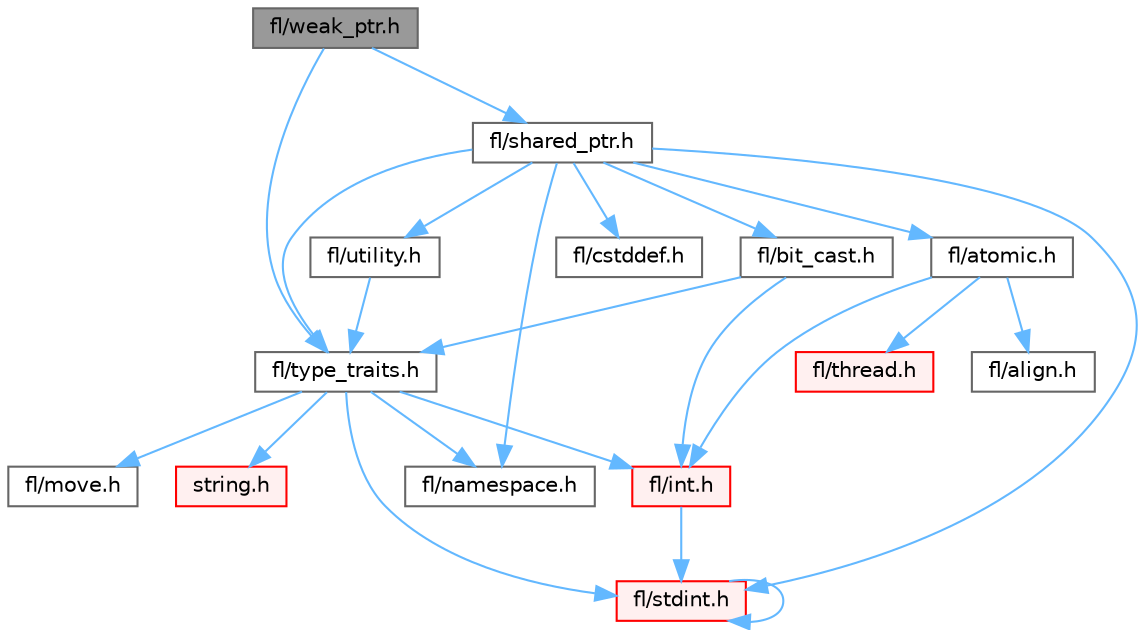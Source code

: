 digraph "fl/weak_ptr.h"
{
 // INTERACTIVE_SVG=YES
 // LATEX_PDF_SIZE
  bgcolor="transparent";
  edge [fontname=Helvetica,fontsize=10,labelfontname=Helvetica,labelfontsize=10];
  node [fontname=Helvetica,fontsize=10,shape=box,height=0.2,width=0.4];
  Node1 [id="Node000001",label="fl/weak_ptr.h",height=0.2,width=0.4,color="gray40", fillcolor="grey60", style="filled", fontcolor="black",tooltip=" "];
  Node1 -> Node2 [id="edge1_Node000001_Node000002",color="steelblue1",style="solid",tooltip=" "];
  Node2 [id="Node000002",label="fl/shared_ptr.h",height=0.2,width=0.4,color="grey40", fillcolor="white", style="filled",URL="$df/d6a/shared__ptr_8h.html",tooltip=" "];
  Node2 -> Node3 [id="edge2_Node000002_Node000003",color="steelblue1",style="solid",tooltip=" "];
  Node3 [id="Node000003",label="fl/namespace.h",height=0.2,width=0.4,color="grey40", fillcolor="white", style="filled",URL="$df/d2a/namespace_8h.html",tooltip="Implements the FastLED namespace macros."];
  Node2 -> Node4 [id="edge3_Node000002_Node000004",color="steelblue1",style="solid",tooltip=" "];
  Node4 [id="Node000004",label="fl/type_traits.h",height=0.2,width=0.4,color="grey40", fillcolor="white", style="filled",URL="$df/d63/type__traits_8h.html",tooltip=" "];
  Node4 -> Node5 [id="edge4_Node000004_Node000005",color="steelblue1",style="solid",tooltip=" "];
  Node5 [id="Node000005",label="string.h",height=0.2,width=0.4,color="red", fillcolor="#FFF0F0", style="filled",URL="$da/d66/string_8h.html",tooltip=" "];
  Node4 -> Node8 [id="edge5_Node000004_Node000008",color="steelblue1",style="solid",tooltip=" "];
  Node8 [id="Node000008",label="fl/stdint.h",height=0.2,width=0.4,color="red", fillcolor="#FFF0F0", style="filled",URL="$df/dd8/stdint_8h.html",tooltip=" "];
  Node8 -> Node8 [id="edge6_Node000008_Node000008",color="steelblue1",style="solid",tooltip=" "];
  Node4 -> Node3 [id="edge7_Node000004_Node000003",color="steelblue1",style="solid",tooltip=" "];
  Node4 -> Node19 [id="edge8_Node000004_Node000019",color="steelblue1",style="solid",tooltip=" "];
  Node19 [id="Node000019",label="fl/move.h",height=0.2,width=0.4,color="grey40", fillcolor="white", style="filled",URL="$d9/d83/move_8h.html",tooltip=" "];
  Node4 -> Node7 [id="edge9_Node000004_Node000007",color="steelblue1",style="solid",tooltip=" "];
  Node7 [id="Node000007",label="fl/int.h",height=0.2,width=0.4,color="red", fillcolor="#FFF0F0", style="filled",URL="$d3/d7e/int_8h.html",tooltip=" "];
  Node7 -> Node8 [id="edge10_Node000007_Node000008",color="steelblue1",style="solid",tooltip=" "];
  Node2 -> Node24 [id="edge11_Node000002_Node000024",color="steelblue1",style="solid",tooltip=" "];
  Node24 [id="Node000024",label="fl/utility.h",height=0.2,width=0.4,color="grey40", fillcolor="white", style="filled",URL="$d5/d47/utility_8h.html",tooltip=" "];
  Node24 -> Node4 [id="edge12_Node000024_Node000004",color="steelblue1",style="solid",tooltip=" "];
  Node2 -> Node8 [id="edge13_Node000002_Node000008",color="steelblue1",style="solid",tooltip=" "];
  Node2 -> Node25 [id="edge14_Node000002_Node000025",color="steelblue1",style="solid",tooltip=" "];
  Node25 [id="Node000025",label="fl/cstddef.h",height=0.2,width=0.4,color="grey40", fillcolor="white", style="filled",URL="$d7/d84/cstddef_8h.html",tooltip=" "];
  Node2 -> Node34 [id="edge15_Node000002_Node000034",color="steelblue1",style="solid",tooltip=" "];
  Node34 [id="Node000034",label="fl/bit_cast.h",height=0.2,width=0.4,color="grey40", fillcolor="white", style="filled",URL="$df/d72/bit__cast_8h.html",tooltip=" "];
  Node34 -> Node4 [id="edge16_Node000034_Node000004",color="steelblue1",style="solid",tooltip=" "];
  Node34 -> Node7 [id="edge17_Node000034_Node000007",color="steelblue1",style="solid",tooltip=" "];
  Node2 -> Node48 [id="edge18_Node000002_Node000048",color="steelblue1",style="solid",tooltip=" "];
  Node48 [id="Node000048",label="fl/atomic.h",height=0.2,width=0.4,color="grey40", fillcolor="white", style="filled",URL="$dd/d02/atomic_8h.html",tooltip=" "];
  Node48 -> Node49 [id="edge19_Node000048_Node000049",color="steelblue1",style="solid",tooltip=" "];
  Node49 [id="Node000049",label="fl/thread.h",height=0.2,width=0.4,color="red", fillcolor="#FFF0F0", style="filled",URL="$db/dd5/thread_8h.html",tooltip=" "];
  Node48 -> Node7 [id="edge20_Node000048_Node000007",color="steelblue1",style="solid",tooltip=" "];
  Node48 -> Node45 [id="edge21_Node000048_Node000045",color="steelblue1",style="solid",tooltip=" "];
  Node45 [id="Node000045",label="fl/align.h",height=0.2,width=0.4,color="grey40", fillcolor="white", style="filled",URL="$d1/ddf/align_8h.html",tooltip=" "];
  Node1 -> Node4 [id="edge22_Node000001_Node000004",color="steelblue1",style="solid",tooltip=" "];
}
